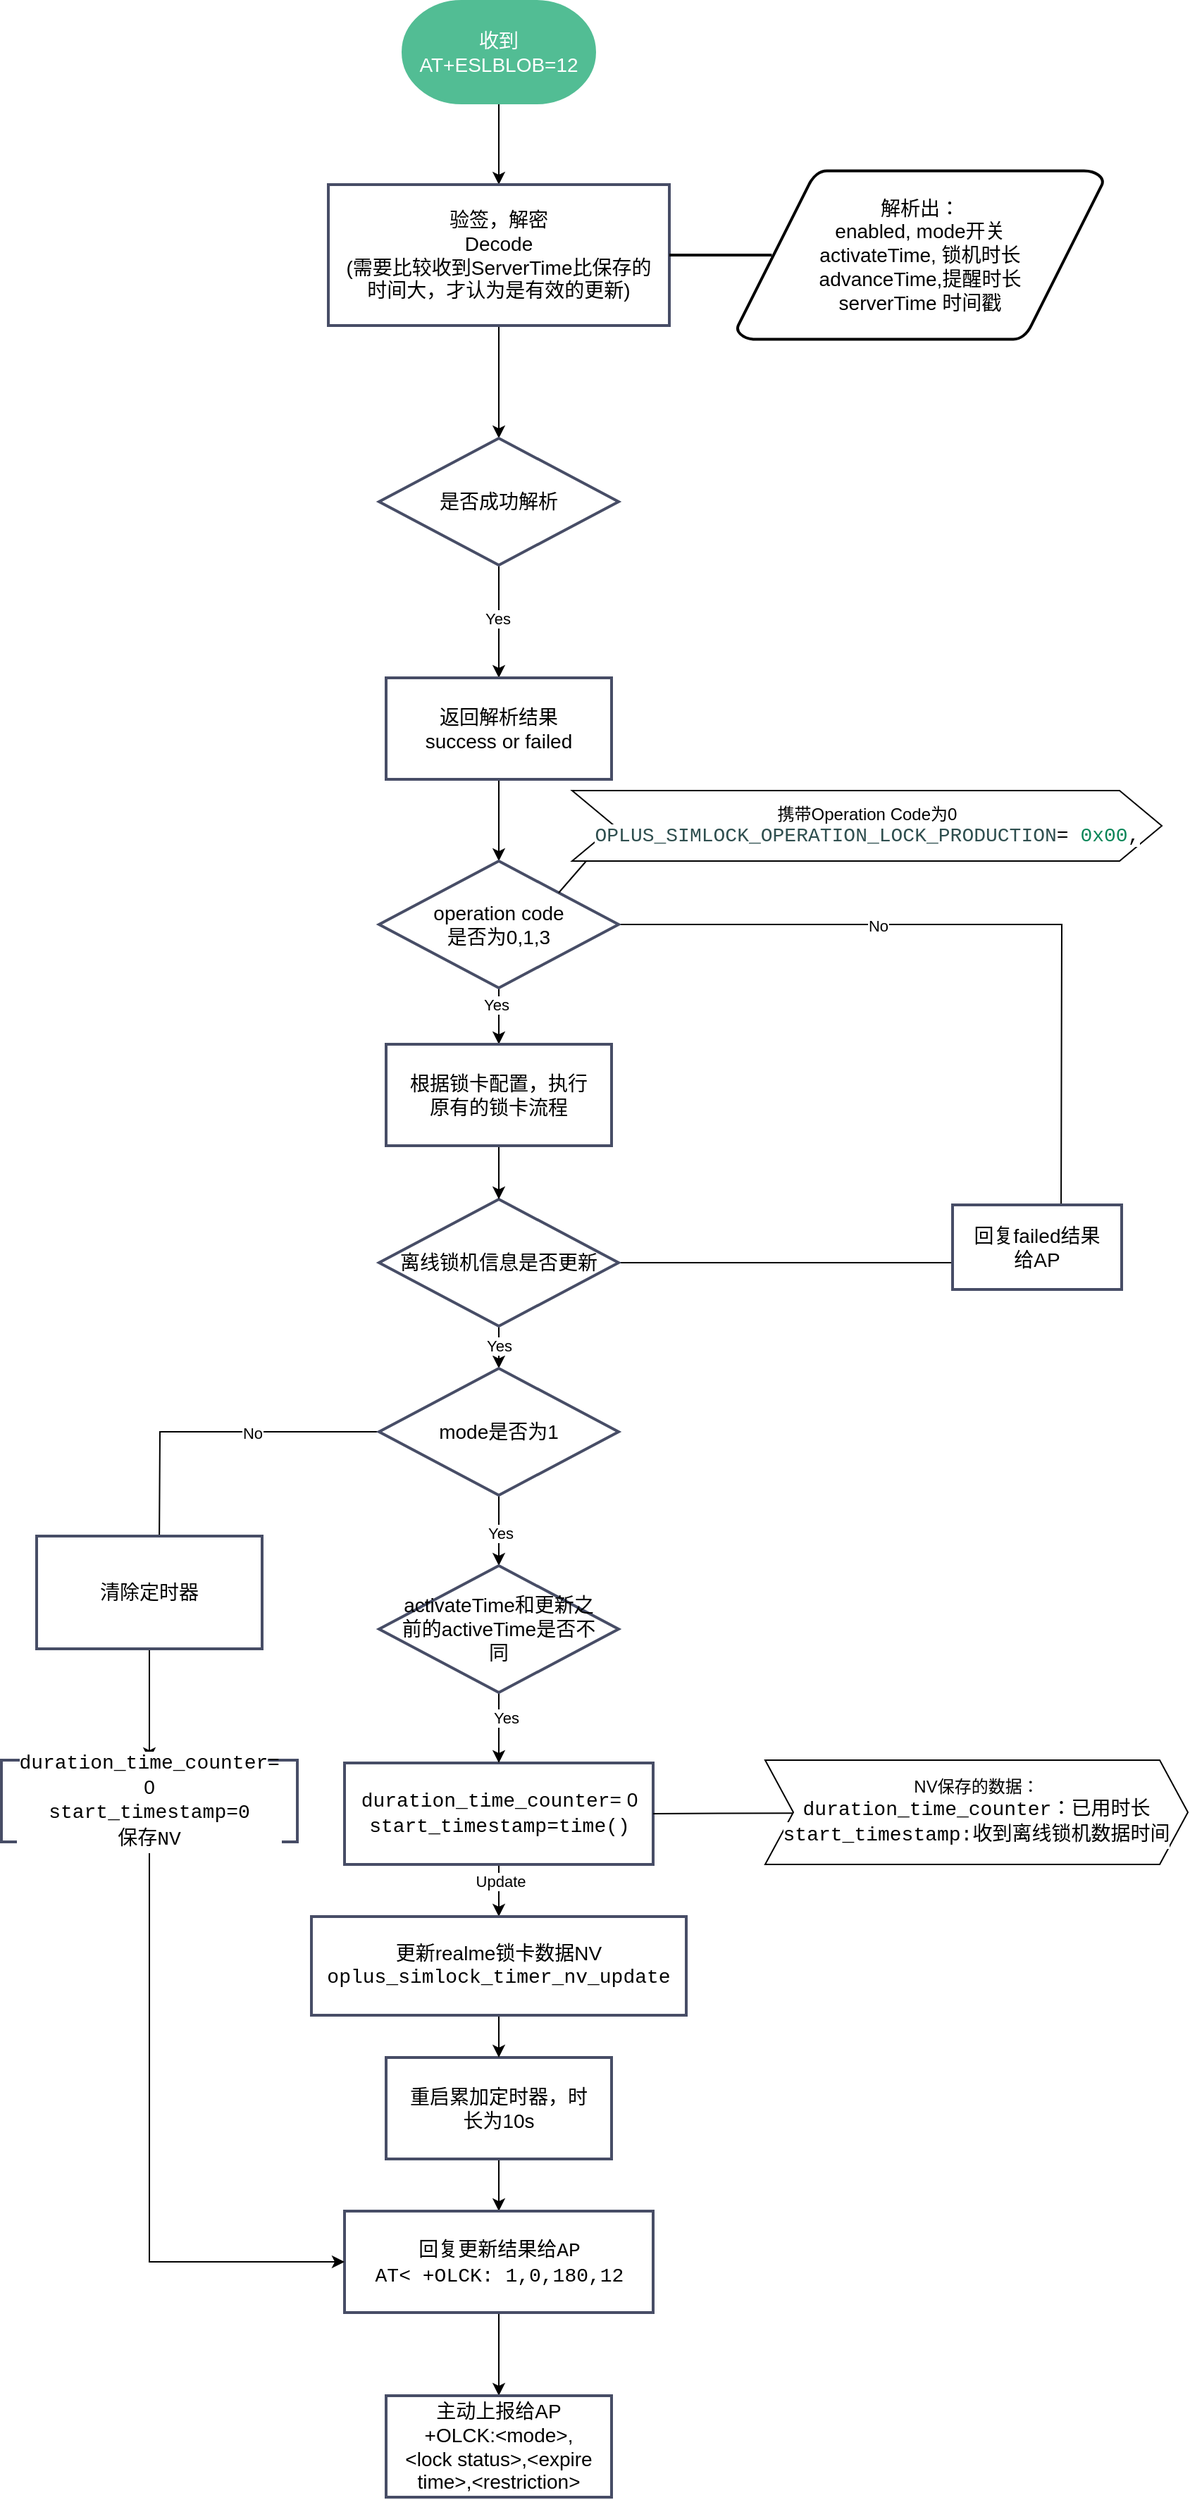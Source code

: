<mxfile version="24.7.7">
  <diagram name="第 1 页" id="54BJwtoG-cp-33cE2wWl">
    <mxGraphModel dx="2214" dy="796" grid="1" gridSize="10" guides="1" tooltips="1" connect="1" arrows="1" fold="1" page="1" pageScale="1" pageWidth="827" pageHeight="1169" math="0" shadow="0">
      <root>
        <mxCell id="0" />
        <mxCell id="1" parent="0" />
        <mxCell id="9z1HUDdmIe7pnTlIsTbF-13" value="" style="edgeStyle=orthogonalEdgeStyle;rounded=0;orthogonalLoop=1;jettySize=auto;html=1;" parent="1" source="9z1HUDdmIe7pnTlIsTbF-14" target="9z1HUDdmIe7pnTlIsTbF-16" edge="1">
          <mxGeometry relative="1" as="geometry" />
        </mxCell>
        <mxCell id="9z1HUDdmIe7pnTlIsTbF-14" value="收到AT+ESLBLOB=12" style="fontSize=14;zwfType=basicShape;strokeWidth=2;html=1;shape=mxgraph.flowchart.terminator;whiteSpace=wrap;strokeColor=#52BD94;fontColor=#FFFFFF;fillColor=#52BD94;" parent="1" vertex="1">
          <mxGeometry x="270" y="41" width="136" height="72" as="geometry" />
        </mxCell>
        <mxCell id="9z1HUDdmIe7pnTlIsTbF-15" value="" style="edgeStyle=orthogonalEdgeStyle;rounded=0;orthogonalLoop=1;jettySize=auto;html=1;" parent="1" source="9z1HUDdmIe7pnTlIsTbF-16" target="9z1HUDdmIe7pnTlIsTbF-20" edge="1">
          <mxGeometry relative="1" as="geometry" />
        </mxCell>
        <mxCell id="9z1HUDdmIe7pnTlIsTbF-16" value="验签，解密&lt;br&gt;Decode&lt;br&gt;(需要比较收到ServerTime比保存的时间大，才认为是有效的更新)" style="fontSize=14;spacingLeft=10;spacingRight=10;zwfType=basicShape;rounded=0;strokeWidth=2;strokeColor=#474D66;whiteSpace=wrap;html=1;" parent="1" vertex="1">
          <mxGeometry x="217" y="171" width="242" height="100" as="geometry" />
        </mxCell>
        <mxCell id="9z1HUDdmIe7pnTlIsTbF-17" value="&lt;span&gt;解析出：&lt;/span&gt;&lt;br&gt;&lt;span&gt;enabled, mode开关&lt;br&gt;activateTime, 锁机时长&lt;br&gt;advanceTime,提醒时长&lt;br&gt;serverTime 时间戳&lt;/span&gt;" style="fontSize=14;spacingLeft=10;spacingRight=10;zwfType=basicShape;shape=mxgraph.flowchart.data;html=1;strokeWidth=2;perimeter=parallelogramPerimeter;whiteSpace=wrap;rounded=1;arcSize=12;size=0.23;" parent="1" vertex="1">
          <mxGeometry x="507" y="161" width="260" height="120" as="geometry" />
        </mxCell>
        <mxCell id="9z1HUDdmIe7pnTlIsTbF-18" value="" style="spacingLeft=10;spacingRight=10;zwfType=line;endArrow=none;html=1;startSize=14;endSize=14;strokeLinecap=round;sourcePerimeterSpacing=8;targetPerimeterSpacing=8;strokeWidth=2;exitX=1;exitY=0.5;exitDx=0;exitDy=0;entryX=0.095;entryY=0.5;entryDx=0;entryDy=0;entryPerimeter=0;" parent="1" source="9z1HUDdmIe7pnTlIsTbF-16" target="9z1HUDdmIe7pnTlIsTbF-17" edge="1">
          <mxGeometry width="160" height="10" relative="1" as="geometry">
            <mxPoint x="470" y="201" as="sourcePoint" />
            <mxPoint x="630" y="191" as="targetPoint" />
          </mxGeometry>
        </mxCell>
        <mxCell id="9z1HUDdmIe7pnTlIsTbF-19" value="" style="edgeStyle=orthogonalEdgeStyle;rounded=0;orthogonalLoop=1;jettySize=auto;html=1;" parent="1" source="9z1HUDdmIe7pnTlIsTbF-20" target="9z1HUDdmIe7pnTlIsTbF-23" edge="1">
          <mxGeometry relative="1" as="geometry" />
        </mxCell>
        <mxCell id="9z1HUDdmIe7pnTlIsTbF-29" value="Yes" style="edgeLabel;html=1;align=center;verticalAlign=middle;resizable=0;points=[];" parent="9z1HUDdmIe7pnTlIsTbF-19" vertex="1" connectable="0">
          <mxGeometry x="-0.058" y="-1" relative="1" as="geometry">
            <mxPoint as="offset" />
          </mxGeometry>
        </mxCell>
        <mxCell id="9z1HUDdmIe7pnTlIsTbF-20" value="是否成功解析" style="fontSize=14;spacingLeft=10;spacingRight=10;zwfType=basicShape;strokeWidth=2;rhombus;whiteSpace=wrap;html=1;strokeColor=#474D66;" parent="1" vertex="1">
          <mxGeometry x="253" y="351" width="170" height="90" as="geometry" />
        </mxCell>
        <mxCell id="9z1HUDdmIe7pnTlIsTbF-21" value="" style="edgeStyle=orthogonalEdgeStyle;rounded=0;orthogonalLoop=1;jettySize=auto;html=1;" parent="1" source="9z1HUDdmIe7pnTlIsTbF-23" target="9z1HUDdmIe7pnTlIsTbF-24" edge="1">
          <mxGeometry relative="1" as="geometry" />
        </mxCell>
        <mxCell id="9z1HUDdmIe7pnTlIsTbF-23" value="返回解析结果&lt;div&gt;success or failed&lt;/div&gt;" style="fontSize=14;spacingLeft=10;spacingRight=10;zwfType=basicShape;rounded=0;strokeWidth=2;strokeColor=#474D66;whiteSpace=wrap;html=1;" parent="1" vertex="1">
          <mxGeometry x="258" y="521" width="160" height="72" as="geometry" />
        </mxCell>
        <mxCell id="9z1HUDdmIe7pnTlIsTbF-31" style="edgeStyle=orthogonalEdgeStyle;rounded=0;orthogonalLoop=1;jettySize=auto;html=1;exitX=0.5;exitY=1;exitDx=0;exitDy=0;entryX=0.5;entryY=0;entryDx=0;entryDy=0;" parent="1" source="9z1HUDdmIe7pnTlIsTbF-24" target="9z1HUDdmIe7pnTlIsTbF-30" edge="1">
          <mxGeometry relative="1" as="geometry" />
        </mxCell>
        <mxCell id="9z1HUDdmIe7pnTlIsTbF-53" value="Yes" style="edgeLabel;html=1;align=center;verticalAlign=middle;resizable=0;points=[];" parent="9z1HUDdmIe7pnTlIsTbF-31" vertex="1" connectable="0">
          <mxGeometry x="-0.4" y="-2" relative="1" as="geometry">
            <mxPoint as="offset" />
          </mxGeometry>
        </mxCell>
        <mxCell id="9z1HUDdmIe7pnTlIsTbF-56" value="" style="edgeStyle=orthogonalEdgeStyle;rounded=0;orthogonalLoop=1;jettySize=auto;html=1;" parent="1" source="9z1HUDdmIe7pnTlIsTbF-24" edge="1">
          <mxGeometry relative="1" as="geometry">
            <mxPoint x="737.0" y="906" as="targetPoint" />
          </mxGeometry>
        </mxCell>
        <mxCell id="9z1HUDdmIe7pnTlIsTbF-59" value="No" style="edgeLabel;html=1;align=center;verticalAlign=middle;resizable=0;points=[];" parent="9z1HUDdmIe7pnTlIsTbF-56" vertex="1" connectable="0">
          <mxGeometry x="-0.3" y="-1" relative="1" as="geometry">
            <mxPoint as="offset" />
          </mxGeometry>
        </mxCell>
        <mxCell id="9z1HUDdmIe7pnTlIsTbF-24" value="operation code&lt;br&gt;是否为0,1,3" style="fontSize=14;spacingLeft=10;spacingRight=10;zwfType=basicShape;strokeWidth=2;rhombus;whiteSpace=wrap;html=1;strokeColor=#474D66;" parent="1" vertex="1">
          <mxGeometry x="253" y="651" width="170" height="90" as="geometry" />
        </mxCell>
        <mxCell id="9z1HUDdmIe7pnTlIsTbF-39" value="" style="edgeStyle=orthogonalEdgeStyle;rounded=0;orthogonalLoop=1;jettySize=auto;html=1;" parent="1" source="9z1HUDdmIe7pnTlIsTbF-25" target="9z1HUDdmIe7pnTlIsTbF-32" edge="1">
          <mxGeometry relative="1" as="geometry" />
        </mxCell>
        <mxCell id="9z1HUDdmIe7pnTlIsTbF-54" value="Yes" style="edgeLabel;html=1;align=center;verticalAlign=middle;resizable=0;points=[];" parent="9z1HUDdmIe7pnTlIsTbF-39" vertex="1" connectable="0">
          <mxGeometry x="0.336" relative="1" as="geometry">
            <mxPoint as="offset" />
          </mxGeometry>
        </mxCell>
        <mxCell id="9z1HUDdmIe7pnTlIsTbF-61" style="edgeStyle=orthogonalEdgeStyle;rounded=0;orthogonalLoop=1;jettySize=auto;html=1;exitX=1;exitY=0.5;exitDx=0;exitDy=0;entryX=0;entryY=0.5;entryDx=0;entryDy=0;" parent="1" source="9z1HUDdmIe7pnTlIsTbF-25" edge="1">
          <mxGeometry relative="1" as="geometry">
            <mxPoint x="677.0" y="936" as="targetPoint" />
          </mxGeometry>
        </mxCell>
        <mxCell id="9z1HUDdmIe7pnTlIsTbF-25" value="离线锁机信息是否更新" style="fontSize=14;spacingLeft=10;spacingRight=10;zwfType=basicShape;strokeWidth=2;rhombus;whiteSpace=wrap;html=1;strokeColor=#474D66;" parent="1" vertex="1">
          <mxGeometry x="253" y="891" width="170" height="90" as="geometry" />
        </mxCell>
        <mxCell id="9z1HUDdmIe7pnTlIsTbF-43" value="" style="edgeStyle=orthogonalEdgeStyle;rounded=0;orthogonalLoop=1;jettySize=auto;html=1;" parent="1" source="9z1HUDdmIe7pnTlIsTbF-26" target="9z1HUDdmIe7pnTlIsTbF-34" edge="1">
          <mxGeometry relative="1" as="geometry" />
        </mxCell>
        <mxCell id="9z1HUDdmIe7pnTlIsTbF-26" value="重启累加定时器，时长为10s" style="fontSize=14;spacingLeft=10;spacingRight=10;zwfType=basicShape;rounded=0;strokeWidth=2;strokeColor=#474D66;whiteSpace=wrap;html=1;" parent="1" vertex="1">
          <mxGeometry x="258" y="1500" width="160" height="72" as="geometry" />
        </mxCell>
        <mxCell id="Qx7GQze8lIG7kLsKz-tr-5" value="" style="edgeStyle=orthogonalEdgeStyle;rounded=0;orthogonalLoop=1;jettySize=auto;html=1;" edge="1" parent="1" source="9z1HUDdmIe7pnTlIsTbF-28" target="Qx7GQze8lIG7kLsKz-tr-4">
          <mxGeometry relative="1" as="geometry" />
        </mxCell>
        <mxCell id="Qx7GQze8lIG7kLsKz-tr-7" value="Update" style="edgeLabel;html=1;align=center;verticalAlign=middle;resizable=0;points=[];" vertex="1" connectable="0" parent="Qx7GQze8lIG7kLsKz-tr-5">
          <mxGeometry x="-0.442" y="1" relative="1" as="geometry">
            <mxPoint as="offset" />
          </mxGeometry>
        </mxCell>
        <mxCell id="9z1HUDdmIe7pnTlIsTbF-28" value="&lt;span style=&quot;background-color: rgb(255, 255, 255); font-family: Consolas, &amp;quot;Courier New&amp;quot;, monospace; white-space: pre;&quot;&gt;duration_time_counter&lt;/span&gt;= 0&lt;div&gt;&lt;div style=&quot;background-color: rgb(255, 255, 255); font-family: Consolas, &amp;quot;Courier New&amp;quot;, monospace; line-height: 19px; white-space: pre;&quot;&gt;start_timestamp=time()&lt;/div&gt;&lt;/div&gt;" style="fontSize=14;spacingLeft=10;spacingRight=10;zwfType=basicShape;rounded=0;strokeWidth=2;strokeColor=#474D66;whiteSpace=wrap;html=1;" parent="1" vertex="1">
          <mxGeometry x="228.5" y="1291" width="219" height="72" as="geometry" />
        </mxCell>
        <mxCell id="9z1HUDdmIe7pnTlIsTbF-38" value="" style="edgeStyle=orthogonalEdgeStyle;rounded=0;orthogonalLoop=1;jettySize=auto;html=1;" parent="1" source="9z1HUDdmIe7pnTlIsTbF-30" target="9z1HUDdmIe7pnTlIsTbF-25" edge="1">
          <mxGeometry relative="1" as="geometry" />
        </mxCell>
        <mxCell id="9z1HUDdmIe7pnTlIsTbF-30" value="根据锁卡配置，执行原有的锁卡流程" style="fontSize=14;spacingLeft=10;spacingRight=10;zwfType=basicShape;rounded=0;strokeWidth=2;strokeColor=#474D66;whiteSpace=wrap;html=1;" parent="1" vertex="1">
          <mxGeometry x="258" y="781" width="160" height="72" as="geometry" />
        </mxCell>
        <mxCell id="9z1HUDdmIe7pnTlIsTbF-40" value="" style="edgeStyle=orthogonalEdgeStyle;rounded=0;orthogonalLoop=1;jettySize=auto;html=1;" parent="1" source="9z1HUDdmIe7pnTlIsTbF-32" target="9z1HUDdmIe7pnTlIsTbF-33" edge="1">
          <mxGeometry relative="1" as="geometry" />
        </mxCell>
        <mxCell id="9z1HUDdmIe7pnTlIsTbF-45" value="Yes" style="edgeLabel;html=1;align=center;verticalAlign=middle;resizable=0;points=[];" parent="9z1HUDdmIe7pnTlIsTbF-40" vertex="1" connectable="0">
          <mxGeometry x="0.064" y="1" relative="1" as="geometry">
            <mxPoint as="offset" />
          </mxGeometry>
        </mxCell>
        <mxCell id="9z1HUDdmIe7pnTlIsTbF-48" value="" style="edgeStyle=orthogonalEdgeStyle;rounded=0;orthogonalLoop=1;jettySize=auto;html=1;" parent="1" source="9z1HUDdmIe7pnTlIsTbF-32" edge="1">
          <mxGeometry relative="1" as="geometry">
            <mxPoint x="97.0" y="1141" as="targetPoint" />
          </mxGeometry>
        </mxCell>
        <mxCell id="9z1HUDdmIe7pnTlIsTbF-49" value="No" style="edgeLabel;html=1;align=center;verticalAlign=middle;resizable=0;points=[];" parent="9z1HUDdmIe7pnTlIsTbF-48" vertex="1" connectable="0">
          <mxGeometry x="-0.246" y="1" relative="1" as="geometry">
            <mxPoint as="offset" />
          </mxGeometry>
        </mxCell>
        <mxCell id="9z1HUDdmIe7pnTlIsTbF-32" value="mode是否为1" style="fontSize=14;spacingLeft=10;spacingRight=10;zwfType=basicShape;strokeWidth=2;rhombus;whiteSpace=wrap;html=1;strokeColor=#474D66;" parent="1" vertex="1">
          <mxGeometry x="253" y="1011" width="170" height="90" as="geometry" />
        </mxCell>
        <mxCell id="9z1HUDdmIe7pnTlIsTbF-41" value="" style="edgeStyle=orthogonalEdgeStyle;rounded=0;orthogonalLoop=1;jettySize=auto;html=1;" parent="1" source="9z1HUDdmIe7pnTlIsTbF-33" target="9z1HUDdmIe7pnTlIsTbF-28" edge="1">
          <mxGeometry relative="1" as="geometry" />
        </mxCell>
        <mxCell id="Qx7GQze8lIG7kLsKz-tr-2" value="Yes" style="edgeLabel;html=1;align=center;verticalAlign=middle;resizable=0;points=[];" vertex="1" connectable="0" parent="9z1HUDdmIe7pnTlIsTbF-41">
          <mxGeometry x="-0.296" y="5" relative="1" as="geometry">
            <mxPoint as="offset" />
          </mxGeometry>
        </mxCell>
        <mxCell id="9z1HUDdmIe7pnTlIsTbF-33" value="activateTime和更新之前的activeTime是否不同" style="fontSize=14;spacingLeft=10;spacingRight=10;zwfType=basicShape;strokeWidth=2;rhombus;whiteSpace=wrap;html=1;strokeColor=#474D66;" parent="1" vertex="1">
          <mxGeometry x="253" y="1151" width="170" height="90" as="geometry" />
        </mxCell>
        <mxCell id="9z1HUDdmIe7pnTlIsTbF-44" value="" style="edgeStyle=orthogonalEdgeStyle;rounded=0;orthogonalLoop=1;jettySize=auto;html=1;" parent="1" source="9z1HUDdmIe7pnTlIsTbF-34" target="9z1HUDdmIe7pnTlIsTbF-35" edge="1">
          <mxGeometry relative="1" as="geometry" />
        </mxCell>
        <mxCell id="9z1HUDdmIe7pnTlIsTbF-34" value="&lt;font face=&quot;Consolas, Courier New, monospace&quot;&gt;&lt;span style=&quot;white-space: pre; background-color: rgb(255, 255, 255);&quot;&gt;回复更新结果给AP&lt;/span&gt;&lt;/font&gt;&lt;div&gt;&lt;font face=&quot;Consolas, Courier New, monospace&quot;&gt;&lt;span style=&quot;background-color: rgb(255, 255, 255);&quot;&gt;&lt;span style=&quot;white-space: pre;&quot;&gt;AT&amp;lt; +OLCK: 1,0,180,12&lt;/span&gt;&lt;br&gt;&lt;/span&gt;&lt;/font&gt;&lt;/div&gt;" style="fontSize=14;spacingLeft=10;spacingRight=10;zwfType=basicShape;rounded=0;strokeWidth=2;strokeColor=#474D66;whiteSpace=wrap;html=1;" parent="1" vertex="1">
          <mxGeometry x="228.5" y="1609" width="219" height="72" as="geometry" />
        </mxCell>
        <mxCell id="9z1HUDdmIe7pnTlIsTbF-35" value="主动上报给AP&lt;div&gt;+OLCK:&amp;lt;mode&amp;gt;,&amp;lt;lock status&amp;gt;,&amp;lt;expire time&amp;gt;,&amp;lt;restriction&amp;gt;&lt;br&gt;&lt;/div&gt;" style="fontSize=14;spacingLeft=10;spacingRight=10;zwfType=basicShape;rounded=0;strokeWidth=2;strokeColor=#474D66;whiteSpace=wrap;html=1;" parent="1" vertex="1">
          <mxGeometry x="258" y="1740" width="160" height="72" as="geometry" />
        </mxCell>
        <mxCell id="9z1HUDdmIe7pnTlIsTbF-36" value="NV保存的数据：&lt;div&gt;&lt;span style=&quot;font-size: 14px; background-color: rgb(255, 255, 255); font-family: Consolas, &amp;quot;Courier New&amp;quot;, monospace; white-space: pre;&quot;&gt;duration_time_counter&lt;/span&gt;&lt;span style=&quot;font-size: 14px;&quot;&gt;：已用时长&lt;/span&gt;&lt;div style=&quot;font-size: 14px;&quot;&gt;&lt;div style=&quot;background-color: rgb(255, 255, 255); font-family: Consolas, &amp;quot;Courier New&amp;quot;, monospace; line-height: 19px; white-space: pre;&quot;&gt;start_timestamp:收到离线锁机数据时间&lt;/div&gt;&lt;/div&gt;&lt;/div&gt;" style="shape=step;perimeter=stepPerimeter;whiteSpace=wrap;html=1;fixedSize=1;" parent="1" vertex="1">
          <mxGeometry x="527" y="1289" width="300" height="74" as="geometry" />
        </mxCell>
        <mxCell id="9z1HUDdmIe7pnTlIsTbF-51" value="" style="edgeStyle=orthogonalEdgeStyle;rounded=0;orthogonalLoop=1;jettySize=auto;html=1;exitX=0.5;exitY=1;exitDx=0;exitDy=0;entryX=0.5;entryY=0;entryDx=0;entryDy=0;" parent="1" source="9z1HUDdmIe7pnTlIsTbF-47" target="9z1HUDdmIe7pnTlIsTbF-50" edge="1">
          <mxGeometry relative="1" as="geometry">
            <mxPoint x="97" y="1221" as="sourcePoint" />
            <mxPoint x="97" y="1297" as="targetPoint" />
          </mxGeometry>
        </mxCell>
        <mxCell id="9z1HUDdmIe7pnTlIsTbF-47" value="清除定时器" style="whiteSpace=wrap;html=1;fontSize=14;strokeColor=#474D66;spacingLeft=10;spacingRight=10;strokeWidth=2;" parent="1" vertex="1">
          <mxGeometry x="10" y="1130" width="160" height="80" as="geometry" />
        </mxCell>
        <mxCell id="9z1HUDdmIe7pnTlIsTbF-52" style="edgeStyle=orthogonalEdgeStyle;rounded=0;orthogonalLoop=1;jettySize=auto;html=1;exitX=0.5;exitY=1;exitDx=0;exitDy=0;entryX=0;entryY=0.5;entryDx=0;entryDy=0;" parent="1" source="9z1HUDdmIe7pnTlIsTbF-50" target="9z1HUDdmIe7pnTlIsTbF-34" edge="1">
          <mxGeometry relative="1" as="geometry">
            <mxPoint x="97" y="1355" as="sourcePoint" />
          </mxGeometry>
        </mxCell>
        <mxCell id="9z1HUDdmIe7pnTlIsTbF-50" value="&lt;span style=&quot;background-color: rgb(255, 255, 255); font-family: Consolas, &amp;quot;Courier New&amp;quot;, monospace; white-space: pre;&quot;&gt;duration_time_counter&lt;/span&gt;= 0&lt;div&gt;&lt;div style=&quot;background-color: rgb(255, 255, 255); font-family: Consolas, &amp;quot;Courier New&amp;quot;, monospace; line-height: 19px; white-space: pre;&quot;&gt;start_timestamp=0&lt;/div&gt;&lt;/div&gt;&lt;div style=&quot;background-color: rgb(255, 255, 255); font-family: Consolas, &amp;quot;Courier New&amp;quot;, monospace; line-height: 19px; white-space: pre;&quot;&gt;保存NV&lt;/div&gt;" style="whiteSpace=wrap;html=1;fontSize=14;strokeColor=#474D66;spacingLeft=10;spacingRight=10;strokeWidth=2;" parent="1" vertex="1">
          <mxGeometry x="-15" y="1289" width="210" height="58" as="geometry" />
        </mxCell>
        <mxCell id="9z1HUDdmIe7pnTlIsTbF-55" value="回复failed结果给AP" style="whiteSpace=wrap;html=1;fontSize=14;strokeColor=#474D66;spacingLeft=10;spacingRight=10;strokeWidth=2;" parent="1" vertex="1">
          <mxGeometry x="660" y="895" width="120" height="60" as="geometry" />
        </mxCell>
        <mxCell id="9z1HUDdmIe7pnTlIsTbF-63" value="" style="endArrow=none;html=1;rounded=0;entryX=1;entryY=0.5;entryDx=0;entryDy=0;" parent="1" source="9z1HUDdmIe7pnTlIsTbF-36" target="9z1HUDdmIe7pnTlIsTbF-28" edge="1">
          <mxGeometry width="50" height="50" relative="1" as="geometry">
            <mxPoint x="627" y="1331" as="sourcePoint" />
            <mxPoint x="677" y="1281" as="targetPoint" />
          </mxGeometry>
        </mxCell>
        <mxCell id="9z1HUDdmIe7pnTlIsTbF-66" value="&lt;div style=&quot;&quot;&gt;&lt;span style=&quot;background-color: initial;&quot;&gt;携带Operation Code为0&lt;/span&gt;&lt;/div&gt;&lt;div style=&quot;&quot;&gt;&lt;span style=&quot;background-color: rgb(255, 255, 255); font-family: Consolas, &amp;quot;Courier New&amp;quot;, monospace; font-size: 14px; white-space: pre; color: rgb(47, 79, 79);&quot;&gt;OPLUS_SIMLOCK_OPERATION_LOCK_PRODUCTION&lt;/span&gt;&lt;span style=&quot;background-color: rgb(255, 255, 255); font-family: Consolas, &amp;quot;Courier New&amp;quot;, monospace; font-size: 14px; white-space: pre;&quot;&gt;= &lt;/span&gt;&lt;span style=&quot;background-color: rgb(255, 255, 255); font-family: Consolas, &amp;quot;Courier New&amp;quot;, monospace; font-size: 14px; white-space: pre; color: rgb(9, 134, 88);&quot;&gt;0x00&lt;/span&gt;&lt;span style=&quot;background-color: rgb(255, 255, 255); font-family: Consolas, &amp;quot;Courier New&amp;quot;, monospace; font-size: 14px; white-space: pre;&quot;&gt;,&lt;/span&gt;&lt;/div&gt;" style="shape=step;perimeter=stepPerimeter;whiteSpace=wrap;html=1;fixedSize=1;align=center;size=30;labelBorderColor=none;labelPosition=center;verticalLabelPosition=middle;verticalAlign=middle;" parent="1" vertex="1">
          <mxGeometry x="390" y="601" width="418.5" height="50" as="geometry" />
        </mxCell>
        <mxCell id="9z1HUDdmIe7pnTlIsTbF-69" value="" style="endArrow=none;html=1;rounded=0;exitX=1;exitY=0;exitDx=0;exitDy=0;entryX=0.024;entryY=1;entryDx=0;entryDy=0;entryPerimeter=0;" parent="1" source="9z1HUDdmIe7pnTlIsTbF-24" target="9z1HUDdmIe7pnTlIsTbF-66" edge="1">
          <mxGeometry width="50" height="50" relative="1" as="geometry">
            <mxPoint x="507" y="791" as="sourcePoint" />
            <mxPoint x="389.511" y="662" as="targetPoint" />
          </mxGeometry>
        </mxCell>
        <mxCell id="Qx7GQze8lIG7kLsKz-tr-6" value="" style="edgeStyle=orthogonalEdgeStyle;rounded=0;orthogonalLoop=1;jettySize=auto;html=1;" edge="1" parent="1" source="Qx7GQze8lIG7kLsKz-tr-4" target="9z1HUDdmIe7pnTlIsTbF-26">
          <mxGeometry relative="1" as="geometry" />
        </mxCell>
        <mxCell id="Qx7GQze8lIG7kLsKz-tr-4" value="更新realme锁卡数据NV&lt;div&gt;&lt;div style=&quot;background-color: rgb(255, 255, 255); font-family: Consolas, &amp;quot;Courier New&amp;quot;, monospace; line-height: 19px; white-space: pre;&quot;&gt;oplus_simlock_timer_nv_update&lt;/div&gt;&lt;/div&gt;" style="fontSize=14;spacingLeft=10;spacingRight=10;zwfType=basicShape;rounded=0;strokeWidth=2;strokeColor=#474D66;whiteSpace=wrap;html=1;" vertex="1" parent="1">
          <mxGeometry x="205" y="1400" width="266" height="70" as="geometry" />
        </mxCell>
      </root>
    </mxGraphModel>
  </diagram>
</mxfile>
